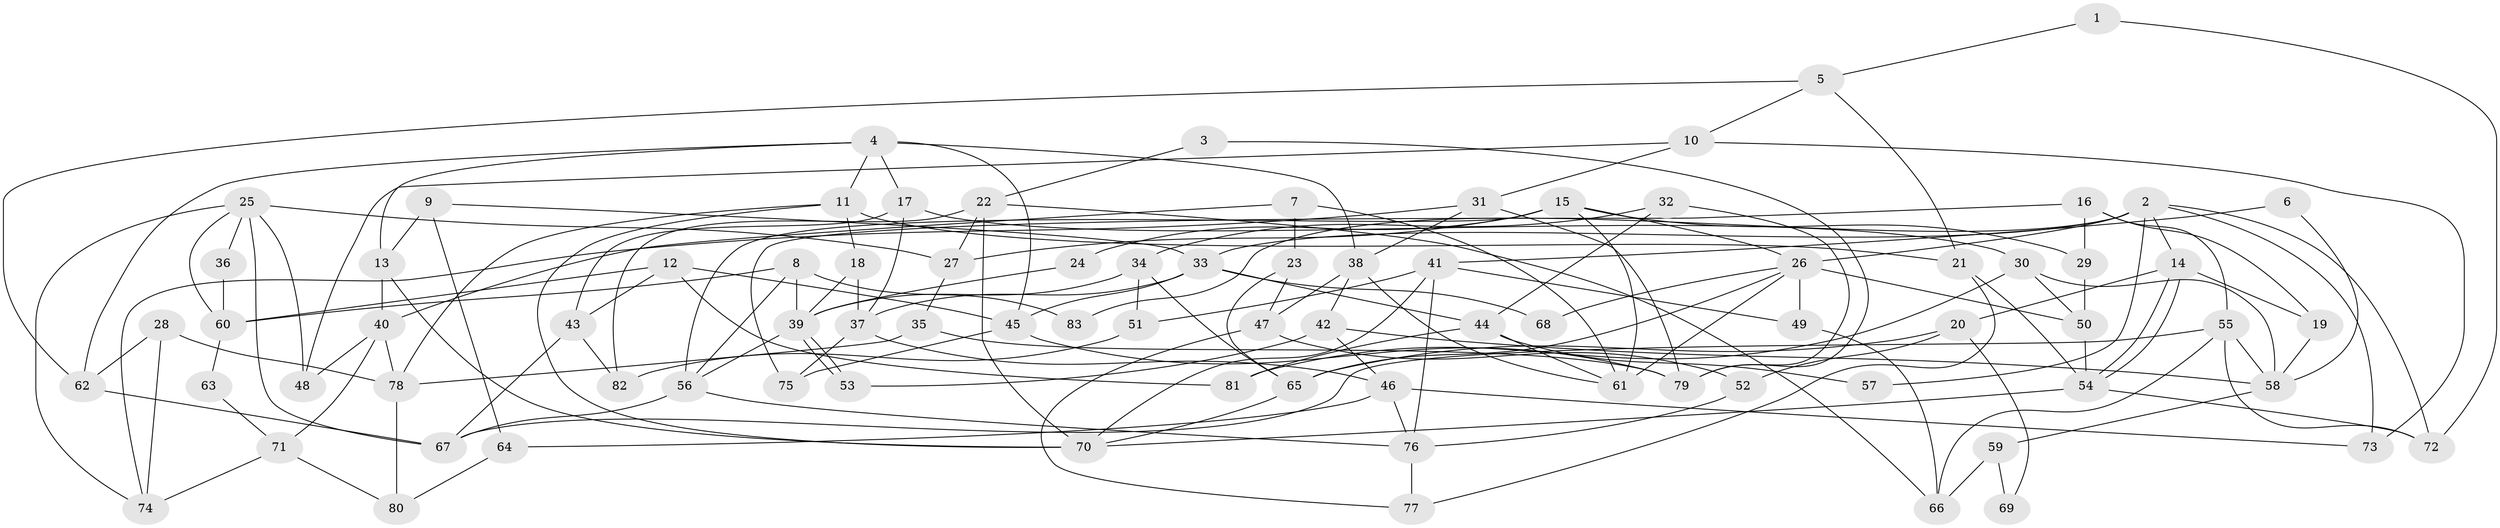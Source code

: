 // coarse degree distribution, {4: 0.20689655172413793, 8: 0.08620689655172414, 5: 0.3275862068965517, 3: 0.15517241379310345, 6: 0.1206896551724138, 2: 0.06896551724137931, 7: 0.017241379310344827, 9: 0.017241379310344827}
// Generated by graph-tools (version 1.1) at 2025/23/03/03/25 07:23:58]
// undirected, 83 vertices, 166 edges
graph export_dot {
graph [start="1"]
  node [color=gray90,style=filled];
  1;
  2;
  3;
  4;
  5;
  6;
  7;
  8;
  9;
  10;
  11;
  12;
  13;
  14;
  15;
  16;
  17;
  18;
  19;
  20;
  21;
  22;
  23;
  24;
  25;
  26;
  27;
  28;
  29;
  30;
  31;
  32;
  33;
  34;
  35;
  36;
  37;
  38;
  39;
  40;
  41;
  42;
  43;
  44;
  45;
  46;
  47;
  48;
  49;
  50;
  51;
  52;
  53;
  54;
  55;
  56;
  57;
  58;
  59;
  60;
  61;
  62;
  63;
  64;
  65;
  66;
  67;
  68;
  69;
  70;
  71;
  72;
  73;
  74;
  75;
  76;
  77;
  78;
  79;
  80;
  81;
  82;
  83;
  1 -- 72;
  1 -- 5;
  2 -- 33;
  2 -- 72;
  2 -- 14;
  2 -- 26;
  2 -- 57;
  2 -- 73;
  2 -- 83;
  3 -- 79;
  3 -- 22;
  4 -- 38;
  4 -- 45;
  4 -- 11;
  4 -- 13;
  4 -- 17;
  4 -- 62;
  5 -- 10;
  5 -- 21;
  5 -- 62;
  6 -- 58;
  6 -- 41;
  7 -- 61;
  7 -- 40;
  7 -- 23;
  8 -- 56;
  8 -- 60;
  8 -- 39;
  8 -- 83;
  9 -- 13;
  9 -- 33;
  9 -- 64;
  10 -- 73;
  10 -- 31;
  10 -- 48;
  11 -- 21;
  11 -- 18;
  11 -- 70;
  11 -- 78;
  12 -- 43;
  12 -- 81;
  12 -- 45;
  12 -- 60;
  13 -- 70;
  13 -- 40;
  14 -- 54;
  14 -- 54;
  14 -- 19;
  14 -- 20;
  15 -- 61;
  15 -- 56;
  15 -- 24;
  15 -- 26;
  15 -- 27;
  15 -- 29;
  16 -- 55;
  16 -- 29;
  16 -- 19;
  16 -- 75;
  17 -- 30;
  17 -- 37;
  17 -- 43;
  18 -- 39;
  18 -- 37;
  19 -- 58;
  20 -- 65;
  20 -- 52;
  20 -- 69;
  21 -- 54;
  21 -- 77;
  22 -- 27;
  22 -- 70;
  22 -- 66;
  22 -- 82;
  23 -- 65;
  23 -- 47;
  24 -- 39;
  25 -- 74;
  25 -- 48;
  25 -- 27;
  25 -- 36;
  25 -- 60;
  25 -- 67;
  26 -- 49;
  26 -- 50;
  26 -- 61;
  26 -- 65;
  26 -- 68;
  27 -- 35;
  28 -- 62;
  28 -- 74;
  28 -- 78;
  29 -- 50;
  30 -- 58;
  30 -- 50;
  30 -- 81;
  31 -- 79;
  31 -- 38;
  31 -- 74;
  32 -- 34;
  32 -- 79;
  32 -- 44;
  33 -- 45;
  33 -- 37;
  33 -- 44;
  33 -- 68;
  34 -- 65;
  34 -- 39;
  34 -- 51;
  35 -- 78;
  35 -- 79;
  36 -- 60;
  37 -- 46;
  37 -- 75;
  38 -- 61;
  38 -- 47;
  38 -- 42;
  39 -- 53;
  39 -- 53;
  39 -- 56;
  40 -- 78;
  40 -- 48;
  40 -- 71;
  41 -- 51;
  41 -- 76;
  41 -- 49;
  41 -- 70;
  42 -- 58;
  42 -- 46;
  42 -- 53;
  43 -- 67;
  43 -- 82;
  44 -- 57;
  44 -- 61;
  44 -- 81;
  45 -- 75;
  45 -- 79;
  46 -- 64;
  46 -- 73;
  46 -- 76;
  47 -- 52;
  47 -- 77;
  49 -- 66;
  50 -- 54;
  51 -- 82;
  52 -- 76;
  54 -- 70;
  54 -- 72;
  55 -- 67;
  55 -- 66;
  55 -- 58;
  55 -- 72;
  56 -- 67;
  56 -- 76;
  58 -- 59;
  59 -- 66;
  59 -- 69;
  60 -- 63;
  62 -- 67;
  63 -- 71;
  64 -- 80;
  65 -- 70;
  71 -- 80;
  71 -- 74;
  76 -- 77;
  78 -- 80;
}
